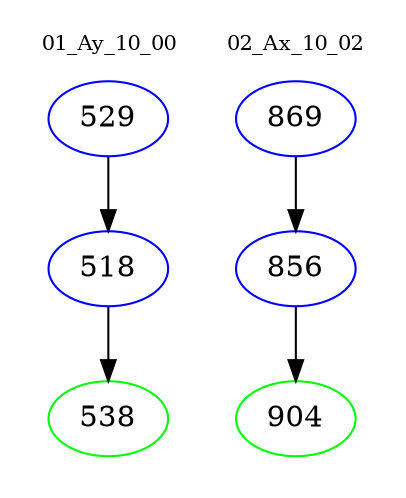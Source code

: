 digraph{
subgraph cluster_0 {
color = white
label = "01_Ay_10_00";
fontsize=10;
T0_529 [label="529", color="blue"]
T0_529 -> T0_518 [color="black"]
T0_518 [label="518", color="blue"]
T0_518 -> T0_538 [color="black"]
T0_538 [label="538", color="green"]
}
subgraph cluster_1 {
color = white
label = "02_Ax_10_02";
fontsize=10;
T1_869 [label="869", color="blue"]
T1_869 -> T1_856 [color="black"]
T1_856 [label="856", color="blue"]
T1_856 -> T1_904 [color="black"]
T1_904 [label="904", color="green"]
}
}
